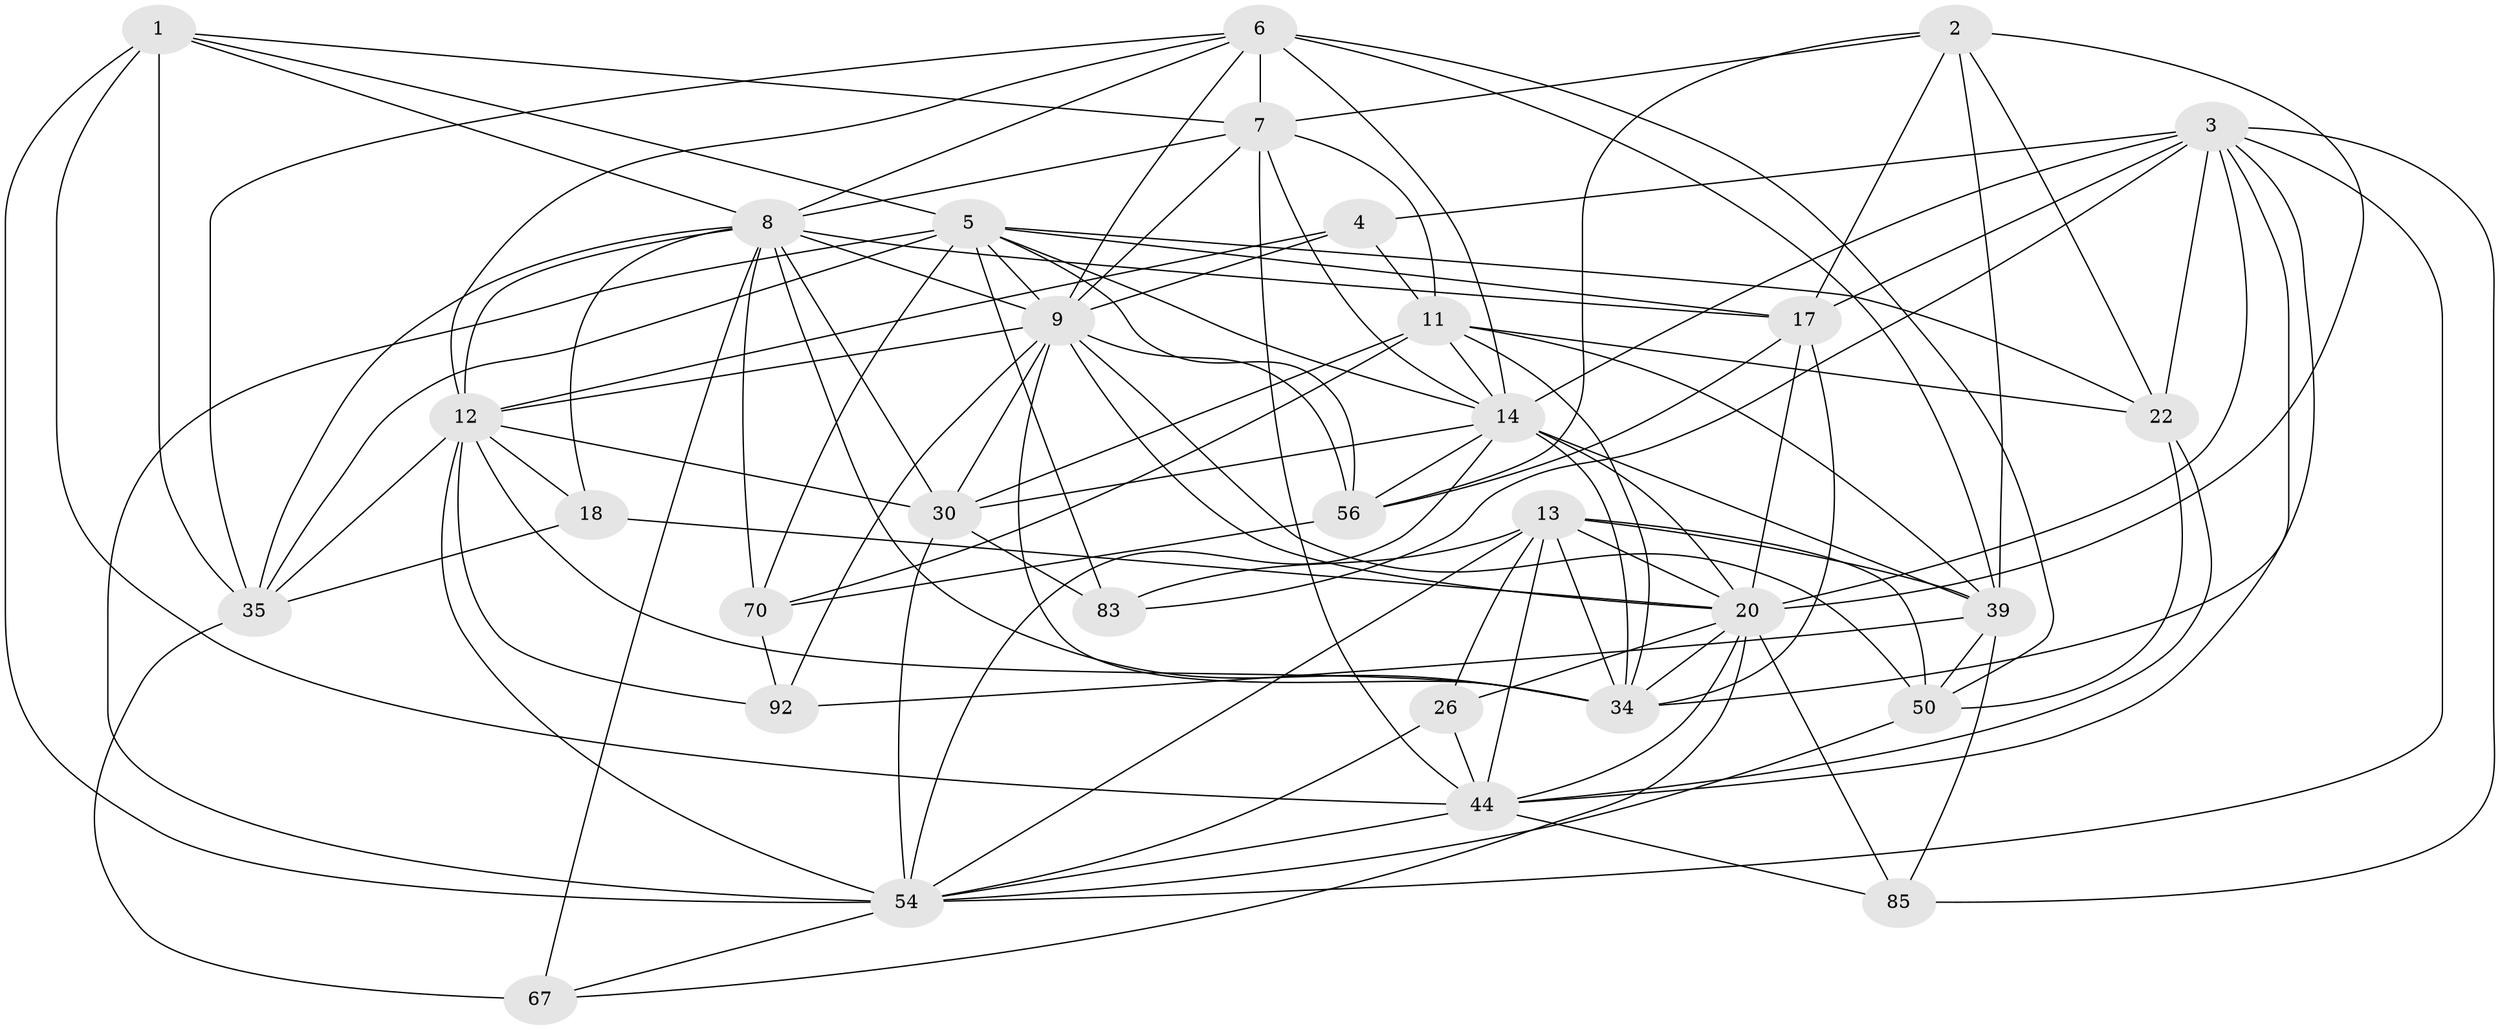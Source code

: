// original degree distribution, {4: 1.0}
// Generated by graph-tools (version 1.1) at 2025/20/03/04/25 18:20:57]
// undirected, 31 vertices, 115 edges
graph export_dot {
graph [start="1"]
  node [color=gray90,style=filled];
  1 [super="+81"];
  2 [super="+24"];
  3 [super="+94+77+29"];
  4;
  5 [super="+76+60+41"];
  6 [super="+75+66+10"];
  7 [super="+53+88+80"];
  8 [super="+99+31+19"];
  9 [super="+49+38+40"];
  11 [super="+69+25+33"];
  12 [super="+36+21"];
  13 [super="+15+73+63"];
  14 [super="+27+32+16"];
  17 [super="+23"];
  18;
  20 [super="+72+78+46"];
  22 [super="+43"];
  26 [super="+68"];
  30 [super="+86+37"];
  34 [super="+48+87"];
  35 [super="+45"];
  39 [super="+98+42"];
  44 [super="+55+74+47"];
  50 [super="+52"];
  54 [super="+79+91"];
  56 [super="+93"];
  67;
  70 [super="+82"];
  83;
  85;
  92;
  1 -- 44 [weight=2];
  1 -- 8;
  1 -- 54;
  1 -- 35 [weight=2];
  1 -- 5;
  1 -- 7;
  2 -- 56;
  2 -- 39;
  2 -- 22;
  2 -- 17;
  2 -- 20;
  2 -- 7;
  3 -- 83;
  3 -- 54;
  3 -- 17;
  3 -- 4;
  3 -- 85;
  3 -- 22;
  3 -- 44;
  3 -- 14;
  3 -- 20;
  3 -- 34;
  4 -- 11;
  4 -- 9;
  4 -- 12;
  5 -- 70 [weight=2];
  5 -- 14;
  5 -- 56;
  5 -- 83;
  5 -- 35;
  5 -- 22;
  5 -- 54 [weight=2];
  5 -- 17;
  5 -- 9;
  6 -- 35;
  6 -- 50;
  6 -- 14 [weight=2];
  6 -- 8;
  6 -- 39;
  6 -- 9;
  6 -- 7 [weight=2];
  6 -- 12;
  7 -- 8;
  7 -- 44;
  7 -- 14;
  7 -- 9;
  7 -- 11 [weight=2];
  8 -- 18;
  8 -- 67;
  8 -- 30;
  8 -- 17 [weight=2];
  8 -- 35;
  8 -- 34 [weight=2];
  8 -- 12;
  8 -- 70;
  8 -- 9;
  9 -- 56;
  9 -- 50;
  9 -- 34;
  9 -- 20 [weight=2];
  9 -- 12 [weight=2];
  9 -- 92;
  9 -- 30;
  11 -- 34 [weight=2];
  11 -- 30;
  11 -- 70;
  11 -- 39;
  11 -- 22;
  11 -- 14;
  12 -- 35;
  12 -- 30 [weight=2];
  12 -- 34;
  12 -- 18;
  12 -- 54;
  12 -- 92;
  13 -- 26 [weight=2];
  13 -- 39;
  13 -- 83;
  13 -- 54;
  13 -- 50;
  13 -- 44;
  13 -- 20 [weight=2];
  13 -- 34;
  14 -- 39;
  14 -- 56;
  14 -- 30;
  14 -- 34;
  14 -- 54;
  14 -- 20;
  17 -- 56;
  17 -- 20;
  17 -- 34;
  18 -- 35;
  18 -- 20;
  20 -- 26 [weight=2];
  20 -- 67;
  20 -- 85;
  20 -- 34 [weight=2];
  20 -- 44;
  22 -- 44;
  22 -- 50;
  26 -- 54;
  26 -- 44;
  30 -- 54;
  30 -- 83;
  35 -- 67;
  39 -- 92;
  39 -- 85;
  39 -- 50;
  44 -- 85;
  44 -- 54;
  50 -- 54;
  54 -- 67;
  56 -- 70;
  70 -- 92;
}
